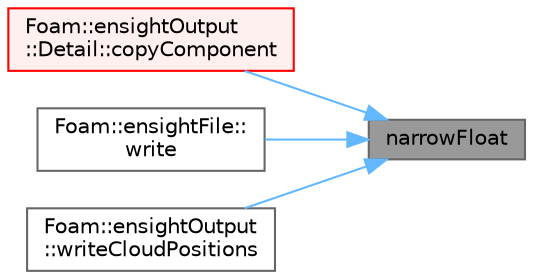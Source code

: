 digraph "narrowFloat"
{
 // LATEX_PDF_SIZE
  bgcolor="transparent";
  edge [fontname=Helvetica,fontsize=10,labelfontname=Helvetica,labelfontsize=10];
  node [fontname=Helvetica,fontsize=10,shape=box,height=0.2,width=0.4];
  rankdir="RL";
  Node1 [id="Node000001",label="narrowFloat",height=0.2,width=0.4,color="gray40", fillcolor="grey60", style="filled", fontcolor="black",tooltip=" "];
  Node1 -> Node2 [id="edge1_Node000001_Node000002",dir="back",color="steelblue1",style="solid",tooltip=" "];
  Node2 [id="Node000002",label="Foam::ensightOutput\l::Detail::copyComponent",height=0.2,width=0.4,color="red", fillcolor="#FFF0F0", style="filled",URL="$namespaceFoam_1_1ensightOutput_1_1Detail.html#a66acec5d91aab356afc29d670ca82bf3",tooltip=" "];
  Node1 -> Node10 [id="edge2_Node000001_Node000010",dir="back",color="steelblue1",style="solid",tooltip=" "];
  Node10 [id="Node000010",label="Foam::ensightFile::\lwrite",height=0.2,width=0.4,color="grey40", fillcolor="white", style="filled",URL="$classFoam_1_1ensightFile.html#a8557136c52bf2eddb96fe7e3c1c8ee85",tooltip=" "];
  Node1 -> Node11 [id="edge3_Node000001_Node000011",dir="back",color="steelblue1",style="solid",tooltip=" "];
  Node11 [id="Node000011",label="Foam::ensightOutput\l::writeCloudPositions",height=0.2,width=0.4,color="grey40", fillcolor="white", style="filled",URL="$namespaceFoam_1_1ensightOutput.html#ac39fe0659645bb62082cbbc918b0c8cf",tooltip=" "];
}
